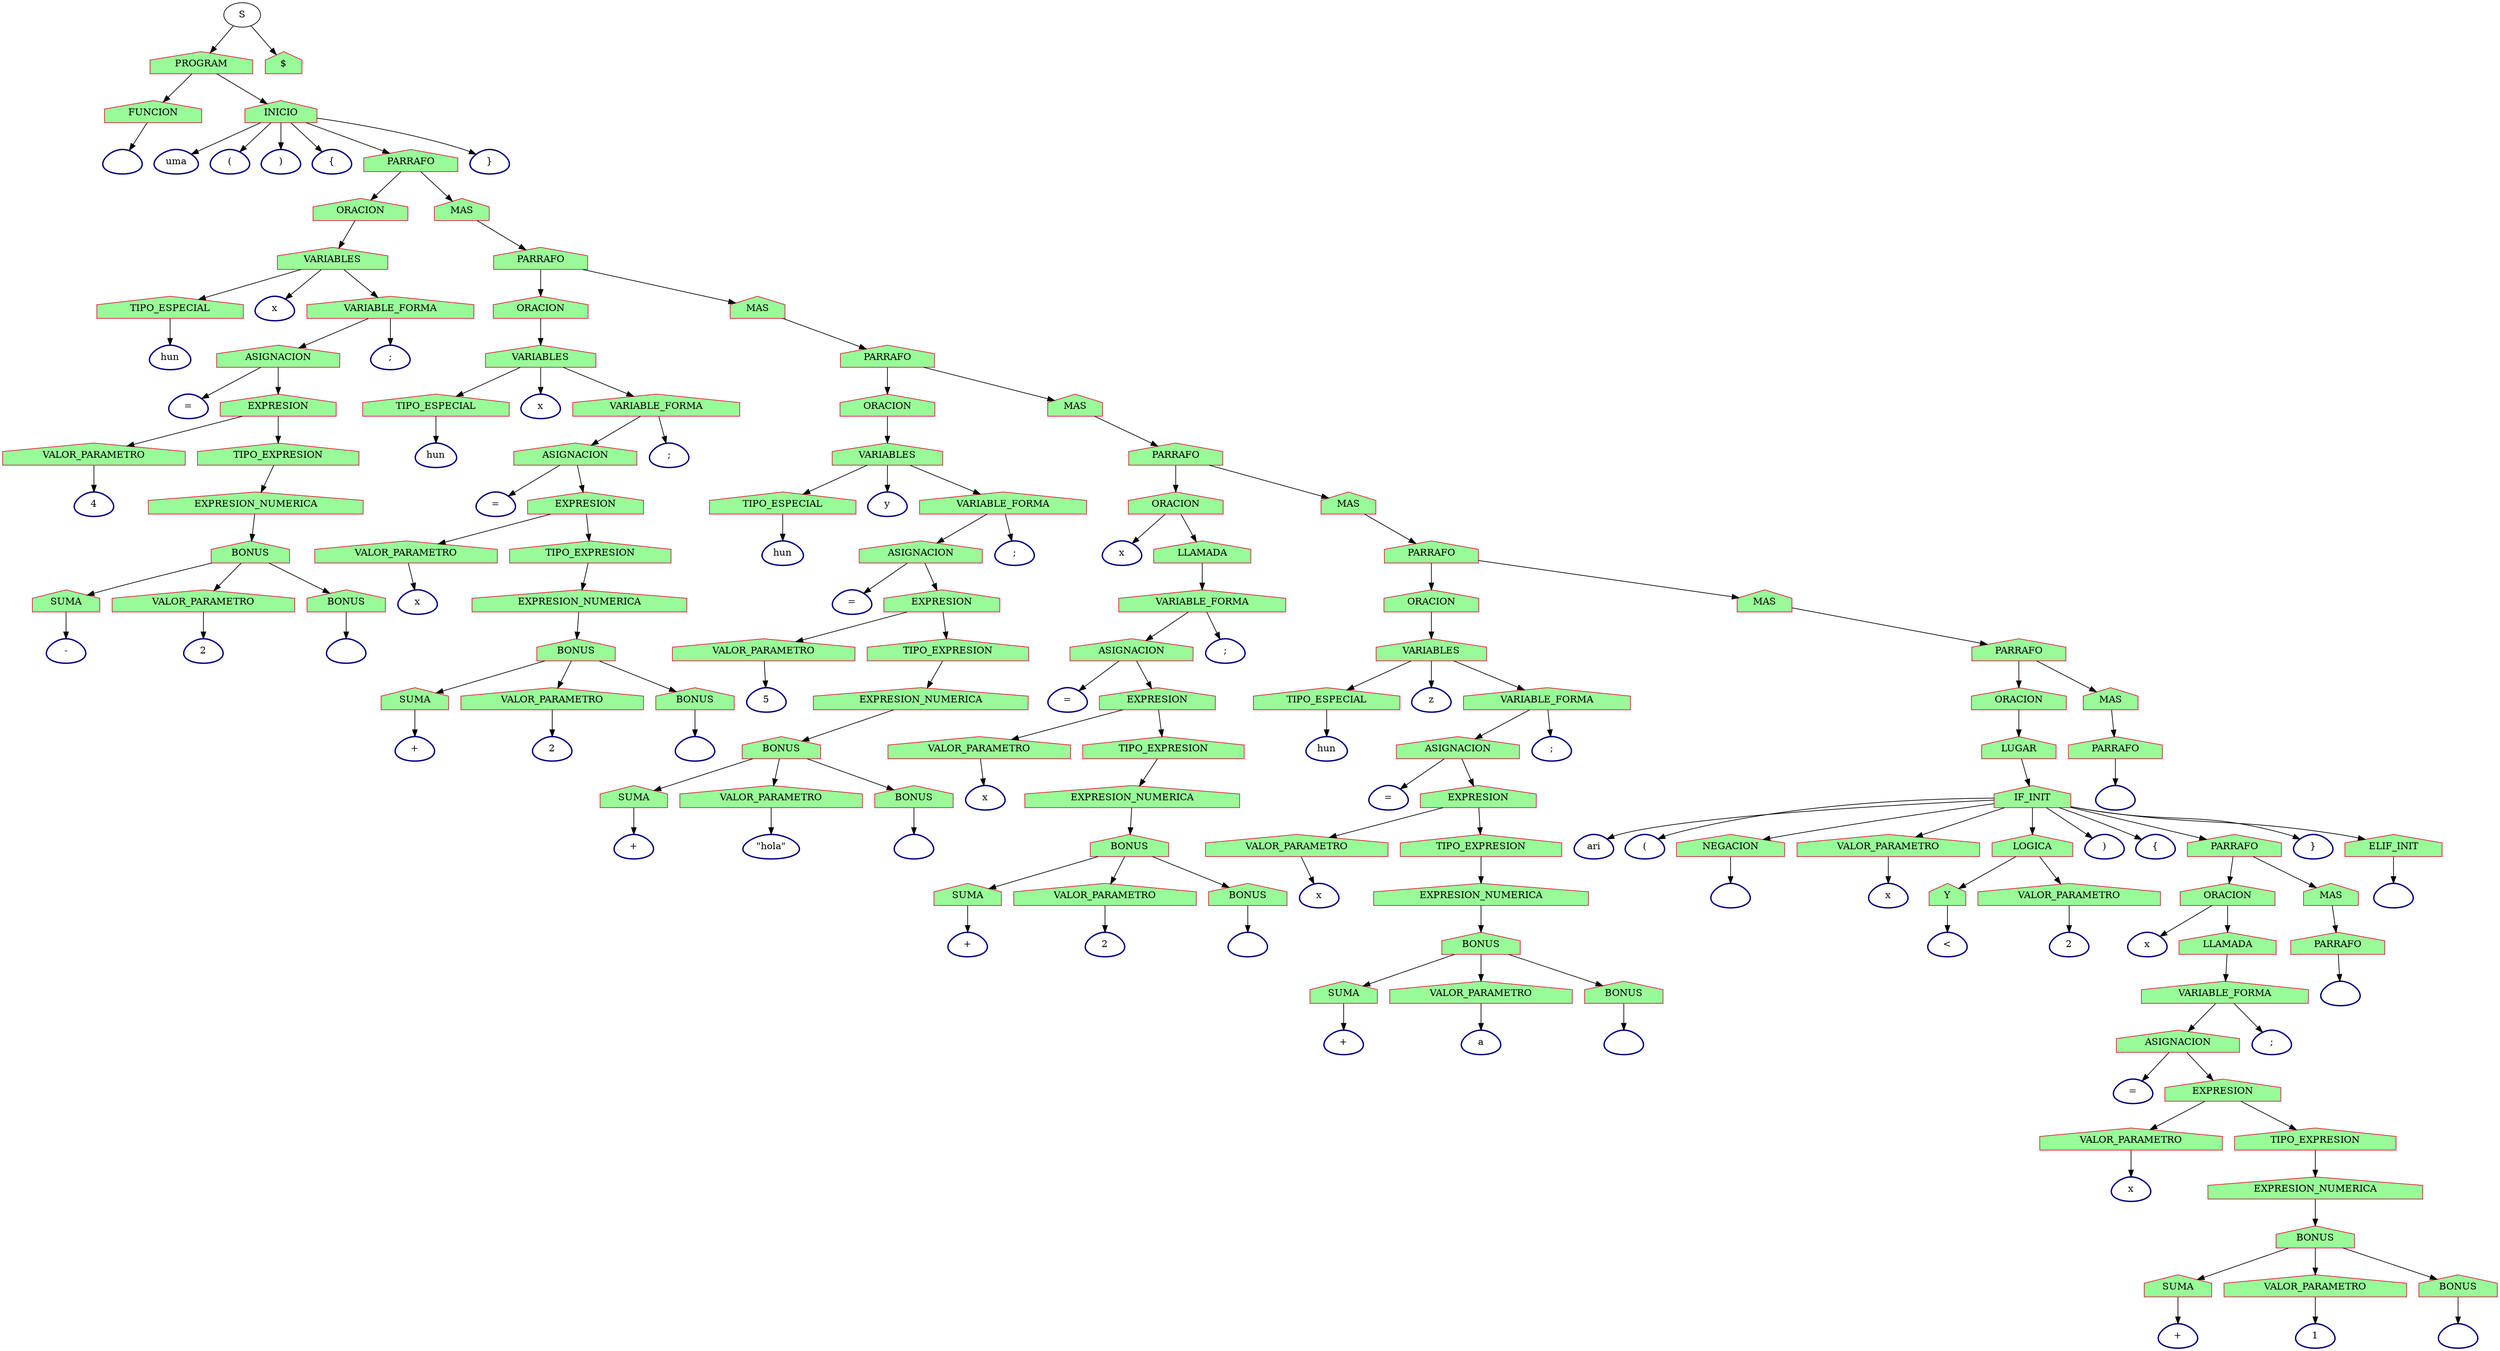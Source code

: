 digraph Arbol {
	1 [label=S]
	2 [label=" " color=crimson fillcolor=palegreen shape=house style=filled]
	1 -> 2
	3 [label=" " color=crimson fillcolor=palegreen shape=house style=filled]
	1 -> 3
	3 [label="$"]
	2 [label=PROGRAM]
	4 [label=" " color=crimson fillcolor=palegreen shape=house style=filled]
	2 -> 4
	5 [label=" " color=crimson fillcolor=palegreen shape=house style=filled]
	2 -> 5
	5 [label=INICIO]
	7 [label=uma color=navy shape=egg style=bold]
	5 -> 7
	8 [label="(" color=navy shape=egg style=bold]
	5 -> 8
	9 [label=")" color=navy shape=egg style=bold]
	5 -> 9
	10 [label="{" color=navy shape=egg style=bold]
	5 -> 10
	11 [label=" " color=crimson fillcolor=palegreen shape=house style=filled]
	5 -> 11
	12 [label="}" color=navy shape=egg style=bold]
	5 -> 12
	12 [label="}"]
	11 [label=PARRAFO]
	13 [label=" " color=crimson fillcolor=palegreen shape=house style=filled]
	11 -> 13
	14 [label=" " color=crimson fillcolor=palegreen shape=house style=filled]
	11 -> 14
	14 [label=MAS]
	35 [label=" " color=crimson fillcolor=palegreen shape=house style=filled]
	14 -> 35
	35 [label=PARRAFO]
	36 [label=" " color=crimson fillcolor=palegreen shape=house style=filled]
	35 -> 36
	37 [label=" " color=crimson fillcolor=palegreen shape=house style=filled]
	35 -> 37
	37 [label=MAS]
	58 [label=" " color=crimson fillcolor=palegreen shape=house style=filled]
	37 -> 58
	58 [label=PARRAFO]
	59 [label=" " color=crimson fillcolor=palegreen shape=house style=filled]
	58 -> 59
	60 [label=" " color=crimson fillcolor=palegreen shape=house style=filled]
	58 -> 60
	60 [label=MAS]
	81 [label=" " color=crimson fillcolor=palegreen shape=house style=filled]
	60 -> 81
	81 [label=PARRAFO]
	82 [label=" " color=crimson fillcolor=palegreen shape=house style=filled]
	81 -> 82
	83 [label=" " color=crimson fillcolor=palegreen shape=house style=filled]
	81 -> 83
	83 [label=MAS]
	102 [label=" " color=crimson fillcolor=palegreen shape=house style=filled]
	83 -> 102
	102 [label=PARRAFO]
	103 [label=" " color=crimson fillcolor=palegreen shape=house style=filled]
	102 -> 103
	104 [label=" " color=crimson fillcolor=palegreen shape=house style=filled]
	102 -> 104
	104 [label=MAS]
	125 [label=" " color=crimson fillcolor=palegreen shape=house style=filled]
	104 -> 125
	125 [label=PARRAFO]
	126 [label=" " color=crimson fillcolor=palegreen shape=house style=filled]
	125 -> 126
	127 [label=" " color=crimson fillcolor=palegreen shape=house style=filled]
	125 -> 127
	127 [label=MAS]
	169 [label=" " color=crimson fillcolor=palegreen shape=house style=filled]
	127 -> 169
	169 [label=PARRAFO]
	170 [label=" " color=navy shape=egg style=bold]
	169 -> 170
	170 [label=" "]
	126 [label=ORACION]
	128 [label=" " color=crimson fillcolor=palegreen shape=house style=filled]
	126 -> 128
	128 [label=LUGAR]
	129 [label=" " color=crimson fillcolor=palegreen shape=house style=filled]
	128 -> 129
	129 [label=IF_INIT]
	130 [label=ari color=navy shape=egg style=bold]
	129 -> 130
	131 [label="(" color=navy shape=egg style=bold]
	129 -> 131
	132 [label=" " color=crimson fillcolor=palegreen shape=house style=filled]
	129 -> 132
	133 [label=" " color=crimson fillcolor=palegreen shape=house style=filled]
	129 -> 133
	134 [label=" " color=crimson fillcolor=palegreen shape=house style=filled]
	129 -> 134
	135 [label=")" color=navy shape=egg style=bold]
	129 -> 135
	136 [label="{" color=navy shape=egg style=bold]
	129 -> 136
	137 [label=" " color=crimson fillcolor=palegreen shape=house style=filled]
	129 -> 137
	138 [label="}" color=navy shape=egg style=bold]
	129 -> 138
	139 [label=" " color=crimson fillcolor=palegreen shape=house style=filled]
	129 -> 139
	139 [label=ELIF_INIT]
	168 [label=" " color=navy shape=egg style=bold]
	139 -> 168
	168 [label=" "]
	138 [label="}"]
	137 [label=PARRAFO]
	146 [label=" " color=crimson fillcolor=palegreen shape=house style=filled]
	137 -> 146
	147 [label=" " color=crimson fillcolor=palegreen shape=house style=filled]
	137 -> 147
	147 [label=MAS]
	166 [label=" " color=crimson fillcolor=palegreen shape=house style=filled]
	147 -> 166
	166 [label=PARRAFO]
	167 [label=" " color=navy shape=egg style=bold]
	166 -> 167
	167 [label=" "]
	146 [label=ORACION]
	148 [label=x color=navy shape=egg style=bold]
	146 -> 148
	149 [label=" " color=crimson fillcolor=palegreen shape=house style=filled]
	146 -> 149
	149 [label=LLAMADA]
	150 [label=" " color=crimson fillcolor=palegreen shape=house style=filled]
	149 -> 150
	150 [label=VARIABLE_FORMA]
	151 [label=" " color=crimson fillcolor=palegreen shape=house style=filled]
	150 -> 151
	152 [label=";" color=navy shape=egg style=bold]
	150 -> 152
	152 [label=";"]
	151 [label=ASIGNACION]
	153 [label="=" color=navy shape=egg style=bold]
	151 -> 153
	154 [label=" " color=crimson fillcolor=palegreen shape=house style=filled]
	151 -> 154
	154 [label=EXPRESION]
	155 [label=" " color=crimson fillcolor=palegreen shape=house style=filled]
	154 -> 155
	156 [label=" " color=crimson fillcolor=palegreen shape=house style=filled]
	154 -> 156
	156 [label=TIPO_EXPRESION]
	158 [label=" " color=crimson fillcolor=palegreen shape=house style=filled]
	156 -> 158
	158 [label=EXPRESION_NUMERICA]
	159 [label=" " color=crimson fillcolor=palegreen shape=house style=filled]
	158 -> 159
	159 [label=BONUS]
	160 [label=" " color=crimson fillcolor=palegreen shape=house style=filled]
	159 -> 160
	161 [label=" " color=crimson fillcolor=palegreen shape=house style=filled]
	159 -> 161
	162 [label=" " color=crimson fillcolor=palegreen shape=house style=filled]
	159 -> 162
	162 [label=BONUS]
	165 [label=" " color=navy shape=egg style=bold]
	162 -> 165
	165 [label=" "]
	161 [label=VALOR_PARAMETRO]
	164 [label=1 color=navy shape=egg style=bold]
	161 -> 164
	164 [label=1]
	160 [label=SUMA]
	163 [label="+" color=navy shape=egg style=bold]
	160 -> 163
	163 [label="+"]
	155 [label=VALOR_PARAMETRO]
	157 [label=x color=navy shape=egg style=bold]
	155 -> 157
	157 [label=x]
	153 [label="="]
	148 [label=x]
	136 [label="{"]
	135 [label=")"]
	134 [label=LOGICA]
	142 [label=" " color=crimson fillcolor=palegreen shape=house style=filled]
	134 -> 142
	143 [label=" " color=crimson fillcolor=palegreen shape=house style=filled]
	134 -> 143
	143 [label=VALOR_PARAMETRO]
	145 [label=2 color=navy shape=egg style=bold]
	143 -> 145
	145 [label=2]
	142 [label=Y]
	144 [label="<" color=navy shape=egg style=bold]
	142 -> 144
	144 [label="<"]
	133 [label=VALOR_PARAMETRO]
	141 [label=x color=navy shape=egg style=bold]
	133 -> 141
	141 [label=x]
	132 [label=NEGACION]
	140 [label=" " color=navy shape=egg style=bold]
	132 -> 140
	140 [label=" "]
	131 [label="("]
	130 [label=ari]
	103 [label=ORACION]
	105 [label=" " color=crimson fillcolor=palegreen shape=house style=filled]
	103 -> 105
	105 [label=VARIABLES]
	106 [label=" " color=crimson fillcolor=palegreen shape=house style=filled]
	105 -> 106
	107 [label=z color=navy shape=egg style=bold]
	105 -> 107
	108 [label=" " color=crimson fillcolor=palegreen shape=house style=filled]
	105 -> 108
	108 [label=VARIABLE_FORMA]
	110 [label=" " color=crimson fillcolor=palegreen shape=house style=filled]
	108 -> 110
	111 [label=";" color=navy shape=egg style=bold]
	108 -> 111
	111 [label=";"]
	110 [label=ASIGNACION]
	112 [label="=" color=navy shape=egg style=bold]
	110 -> 112
	113 [label=" " color=crimson fillcolor=palegreen shape=house style=filled]
	110 -> 113
	113 [label=EXPRESION]
	114 [label=" " color=crimson fillcolor=palegreen shape=house style=filled]
	113 -> 114
	115 [label=" " color=crimson fillcolor=palegreen shape=house style=filled]
	113 -> 115
	115 [label=TIPO_EXPRESION]
	117 [label=" " color=crimson fillcolor=palegreen shape=house style=filled]
	115 -> 117
	117 [label=EXPRESION_NUMERICA]
	118 [label=" " color=crimson fillcolor=palegreen shape=house style=filled]
	117 -> 118
	118 [label=BONUS]
	119 [label=" " color=crimson fillcolor=palegreen shape=house style=filled]
	118 -> 119
	120 [label=" " color=crimson fillcolor=palegreen shape=house style=filled]
	118 -> 120
	121 [label=" " color=crimson fillcolor=palegreen shape=house style=filled]
	118 -> 121
	121 [label=BONUS]
	124 [label=" " color=navy shape=egg style=bold]
	121 -> 124
	124 [label=" "]
	120 [label=VALOR_PARAMETRO]
	123 [label=a color=navy shape=egg style=bold]
	120 -> 123
	123 [label=a]
	119 [label=SUMA]
	122 [label="+" color=navy shape=egg style=bold]
	119 -> 122
	122 [label="+"]
	114 [label=VALOR_PARAMETRO]
	116 [label=x color=navy shape=egg style=bold]
	114 -> 116
	116 [label=x]
	112 [label="="]
	107 [label=z]
	106 [label=TIPO_ESPECIAL]
	109 [label=hun color=navy shape=egg style=bold]
	106 -> 109
	109 [label=hun]
	82 [label=ORACION]
	84 [label=x color=navy shape=egg style=bold]
	82 -> 84
	85 [label=" " color=crimson fillcolor=palegreen shape=house style=filled]
	82 -> 85
	85 [label=LLAMADA]
	86 [label=" " color=crimson fillcolor=palegreen shape=house style=filled]
	85 -> 86
	86 [label=VARIABLE_FORMA]
	87 [label=" " color=crimson fillcolor=palegreen shape=house style=filled]
	86 -> 87
	88 [label=";" color=navy shape=egg style=bold]
	86 -> 88
	88 [label=";"]
	87 [label=ASIGNACION]
	89 [label="=" color=navy shape=egg style=bold]
	87 -> 89
	90 [label=" " color=crimson fillcolor=palegreen shape=house style=filled]
	87 -> 90
	90 [label=EXPRESION]
	91 [label=" " color=crimson fillcolor=palegreen shape=house style=filled]
	90 -> 91
	92 [label=" " color=crimson fillcolor=palegreen shape=house style=filled]
	90 -> 92
	92 [label=TIPO_EXPRESION]
	94 [label=" " color=crimson fillcolor=palegreen shape=house style=filled]
	92 -> 94
	94 [label=EXPRESION_NUMERICA]
	95 [label=" " color=crimson fillcolor=palegreen shape=house style=filled]
	94 -> 95
	95 [label=BONUS]
	96 [label=" " color=crimson fillcolor=palegreen shape=house style=filled]
	95 -> 96
	97 [label=" " color=crimson fillcolor=palegreen shape=house style=filled]
	95 -> 97
	98 [label=" " color=crimson fillcolor=palegreen shape=house style=filled]
	95 -> 98
	98 [label=BONUS]
	101 [label=" " color=navy shape=egg style=bold]
	98 -> 101
	101 [label=" "]
	97 [label=VALOR_PARAMETRO]
	100 [label=2 color=navy shape=egg style=bold]
	97 -> 100
	100 [label=2]
	96 [label=SUMA]
	99 [label="+" color=navy shape=egg style=bold]
	96 -> 99
	99 [label="+"]
	91 [label=VALOR_PARAMETRO]
	93 [label=x color=navy shape=egg style=bold]
	91 -> 93
	93 [label=x]
	89 [label="="]
	84 [label=x]
	59 [label=ORACION]
	61 [label=" " color=crimson fillcolor=palegreen shape=house style=filled]
	59 -> 61
	61 [label=VARIABLES]
	62 [label=" " color=crimson fillcolor=palegreen shape=house style=filled]
	61 -> 62
	63 [label=y color=navy shape=egg style=bold]
	61 -> 63
	64 [label=" " color=crimson fillcolor=palegreen shape=house style=filled]
	61 -> 64
	64 [label=VARIABLE_FORMA]
	66 [label=" " color=crimson fillcolor=palegreen shape=house style=filled]
	64 -> 66
	67 [label=";" color=navy shape=egg style=bold]
	64 -> 67
	67 [label=";"]
	66 [label=ASIGNACION]
	68 [label="=" color=navy shape=egg style=bold]
	66 -> 68
	69 [label=" " color=crimson fillcolor=palegreen shape=house style=filled]
	66 -> 69
	69 [label=EXPRESION]
	70 [label=" " color=crimson fillcolor=palegreen shape=house style=filled]
	69 -> 70
	71 [label=" " color=crimson fillcolor=palegreen shape=house style=filled]
	69 -> 71
	71 [label=TIPO_EXPRESION]
	73 [label=" " color=crimson fillcolor=palegreen shape=house style=filled]
	71 -> 73
	73 [label=EXPRESION_NUMERICA]
	74 [label=" " color=crimson fillcolor=palegreen shape=house style=filled]
	73 -> 74
	74 [label=BONUS]
	75 [label=" " color=crimson fillcolor=palegreen shape=house style=filled]
	74 -> 75
	76 [label=" " color=crimson fillcolor=palegreen shape=house style=filled]
	74 -> 76
	77 [label=" " color=crimson fillcolor=palegreen shape=house style=filled]
	74 -> 77
	77 [label=BONUS]
	80 [label=" " color=navy shape=egg style=bold]
	77 -> 80
	80 [label=" "]
	76 [label=VALOR_PARAMETRO]
	79 [label="\"hola\"" color=navy shape=egg style=bold]
	76 -> 79
	79 [label="\"hola\""]
	75 [label=SUMA]
	78 [label="+" color=navy shape=egg style=bold]
	75 -> 78
	78 [label="+"]
	70 [label=VALOR_PARAMETRO]
	72 [label=5 color=navy shape=egg style=bold]
	70 -> 72
	72 [label=5]
	68 [label="="]
	63 [label=y]
	62 [label=TIPO_ESPECIAL]
	65 [label=hun color=navy shape=egg style=bold]
	62 -> 65
	65 [label=hun]
	36 [label=ORACION]
	38 [label=" " color=crimson fillcolor=palegreen shape=house style=filled]
	36 -> 38
	38 [label=VARIABLES]
	39 [label=" " color=crimson fillcolor=palegreen shape=house style=filled]
	38 -> 39
	40 [label=x color=navy shape=egg style=bold]
	38 -> 40
	41 [label=" " color=crimson fillcolor=palegreen shape=house style=filled]
	38 -> 41
	41 [label=VARIABLE_FORMA]
	43 [label=" " color=crimson fillcolor=palegreen shape=house style=filled]
	41 -> 43
	44 [label=";" color=navy shape=egg style=bold]
	41 -> 44
	44 [label=";"]
	43 [label=ASIGNACION]
	45 [label="=" color=navy shape=egg style=bold]
	43 -> 45
	46 [label=" " color=crimson fillcolor=palegreen shape=house style=filled]
	43 -> 46
	46 [label=EXPRESION]
	47 [label=" " color=crimson fillcolor=palegreen shape=house style=filled]
	46 -> 47
	48 [label=" " color=crimson fillcolor=palegreen shape=house style=filled]
	46 -> 48
	48 [label=TIPO_EXPRESION]
	50 [label=" " color=crimson fillcolor=palegreen shape=house style=filled]
	48 -> 50
	50 [label=EXPRESION_NUMERICA]
	51 [label=" " color=crimson fillcolor=palegreen shape=house style=filled]
	50 -> 51
	51 [label=BONUS]
	52 [label=" " color=crimson fillcolor=palegreen shape=house style=filled]
	51 -> 52
	53 [label=" " color=crimson fillcolor=palegreen shape=house style=filled]
	51 -> 53
	54 [label=" " color=crimson fillcolor=palegreen shape=house style=filled]
	51 -> 54
	54 [label=BONUS]
	57 [label=" " color=navy shape=egg style=bold]
	54 -> 57
	57 [label=" "]
	53 [label=VALOR_PARAMETRO]
	56 [label=2 color=navy shape=egg style=bold]
	53 -> 56
	56 [label=2]
	52 [label=SUMA]
	55 [label="+" color=navy shape=egg style=bold]
	52 -> 55
	55 [label="+"]
	47 [label=VALOR_PARAMETRO]
	49 [label=x color=navy shape=egg style=bold]
	47 -> 49
	49 [label=x]
	45 [label="="]
	40 [label=x]
	39 [label=TIPO_ESPECIAL]
	42 [label=hun color=navy shape=egg style=bold]
	39 -> 42
	42 [label=hun]
	13 [label=ORACION]
	15 [label=" " color=crimson fillcolor=palegreen shape=house style=filled]
	13 -> 15
	15 [label=VARIABLES]
	16 [label=" " color=crimson fillcolor=palegreen shape=house style=filled]
	15 -> 16
	17 [label=x color=navy shape=egg style=bold]
	15 -> 17
	18 [label=" " color=crimson fillcolor=palegreen shape=house style=filled]
	15 -> 18
	18 [label=VARIABLE_FORMA]
	20 [label=" " color=crimson fillcolor=palegreen shape=house style=filled]
	18 -> 20
	21 [label=";" color=navy shape=egg style=bold]
	18 -> 21
	21 [label=";"]
	20 [label=ASIGNACION]
	22 [label="=" color=navy shape=egg style=bold]
	20 -> 22
	23 [label=" " color=crimson fillcolor=palegreen shape=house style=filled]
	20 -> 23
	23 [label=EXPRESION]
	24 [label=" " color=crimson fillcolor=palegreen shape=house style=filled]
	23 -> 24
	25 [label=" " color=crimson fillcolor=palegreen shape=house style=filled]
	23 -> 25
	25 [label=TIPO_EXPRESION]
	27 [label=" " color=crimson fillcolor=palegreen shape=house style=filled]
	25 -> 27
	27 [label=EXPRESION_NUMERICA]
	28 [label=" " color=crimson fillcolor=palegreen shape=house style=filled]
	27 -> 28
	28 [label=BONUS]
	29 [label=" " color=crimson fillcolor=palegreen shape=house style=filled]
	28 -> 29
	30 [label=" " color=crimson fillcolor=palegreen shape=house style=filled]
	28 -> 30
	31 [label=" " color=crimson fillcolor=palegreen shape=house style=filled]
	28 -> 31
	31 [label=BONUS]
	34 [label=" " color=navy shape=egg style=bold]
	31 -> 34
	34 [label=" "]
	30 [label=VALOR_PARAMETRO]
	33 [label=2 color=navy shape=egg style=bold]
	30 -> 33
	33 [label=2]
	29 [label=SUMA]
	32 [label="-" color=navy shape=egg style=bold]
	29 -> 32
	32 [label="-"]
	24 [label=VALOR_PARAMETRO]
	26 [label=4 color=navy shape=egg style=bold]
	24 -> 26
	26 [label=4]
	22 [label="="]
	17 [label=x]
	16 [label=TIPO_ESPECIAL]
	19 [label=hun color=navy shape=egg style=bold]
	16 -> 19
	19 [label=hun]
	10 [label="{"]
	9 [label=")"]
	8 [label="("]
	7 [label=uma]
	4 [label=FUNCION]
	6 [label=" " color=navy shape=egg style=bold]
	4 -> 6
	6 [label=" "]
}
